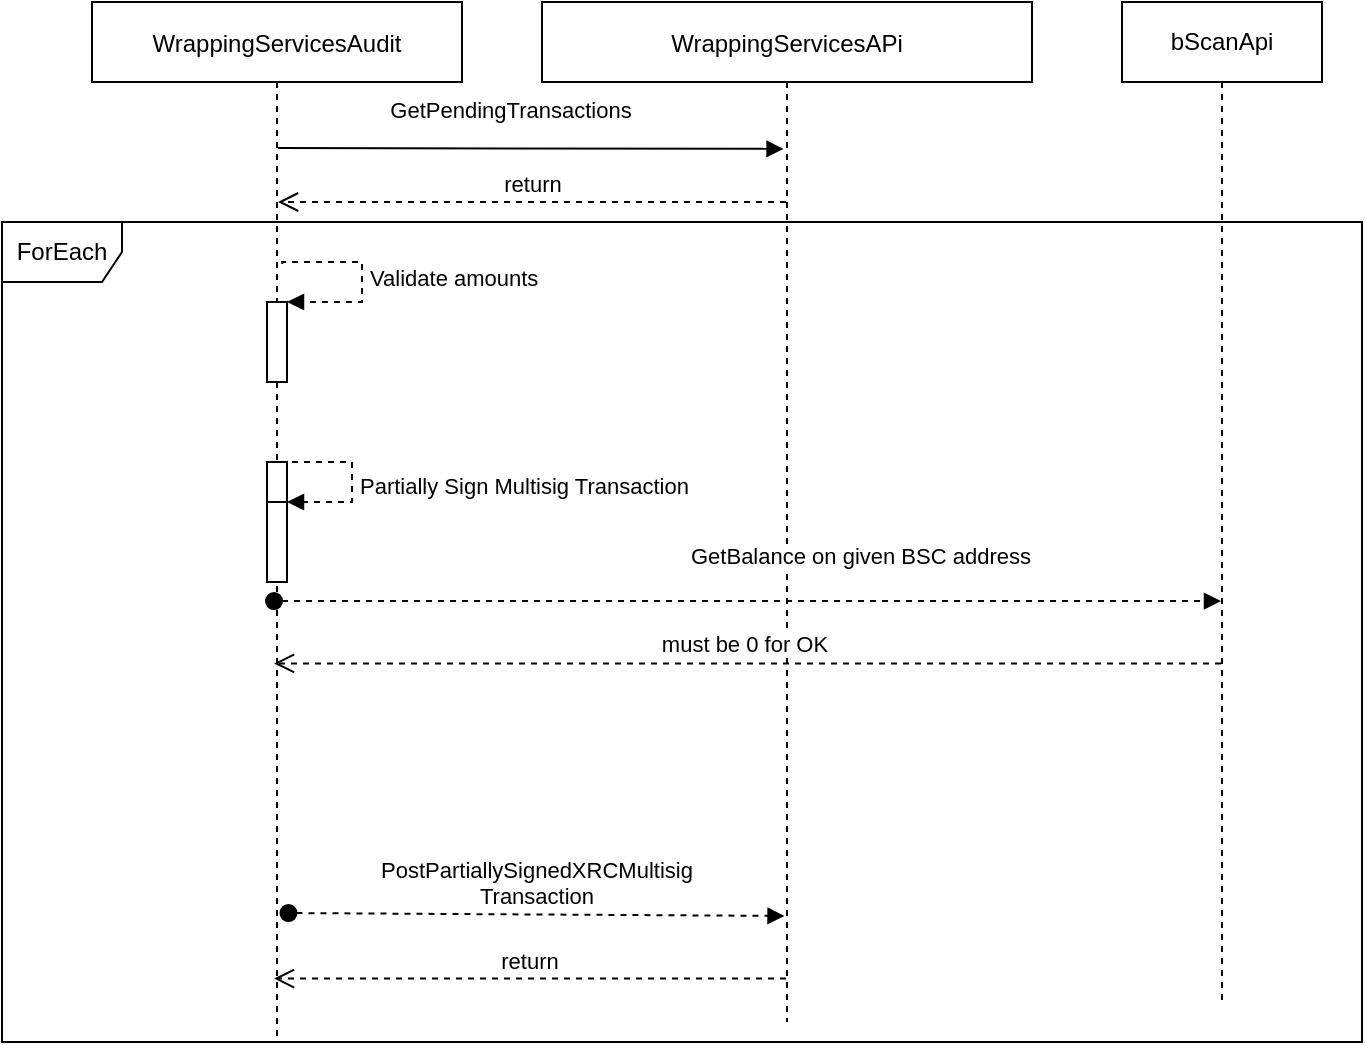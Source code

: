 <mxfile version="15.7.2" type="device"><diagram id="kgpKYQtTHZ0yAKxKKP6v" name="Page-1"><mxGraphModel dx="1038" dy="556" grid="1" gridSize="10" guides="1" tooltips="1" connect="1" arrows="1" fold="1" page="1" pageScale="1" pageWidth="850" pageHeight="1100" math="0" shadow="0"><root><mxCell id="0"/><mxCell id="1" parent="0"/><mxCell id="3nuBFxr9cyL0pnOWT2aG-1" value="WrappingServicesAudit" style="shape=umlLifeline;perimeter=lifelinePerimeter;container=1;collapsible=0;recursiveResize=0;rounded=0;shadow=0;strokeWidth=1;" parent="1" vertex="1"><mxGeometry x="95" y="80" width="185" height="520" as="geometry"/></mxCell><mxCell id="ZHVNuqAs5PvbQHU_14se-10" value="" style="html=1;points=[];perimeter=orthogonalPerimeter;" vertex="1" parent="3nuBFxr9cyL0pnOWT2aG-1"><mxGeometry x="87.5" y="150" width="10" height="40" as="geometry"/></mxCell><mxCell id="ZHVNuqAs5PvbQHU_14se-11" value="Validate amounts" style="edgeStyle=orthogonalEdgeStyle;html=1;align=left;spacingLeft=2;endArrow=block;rounded=0;entryX=1;entryY=0;dashed=1;exitX=0.514;exitY=0.252;exitDx=0;exitDy=0;exitPerimeter=0;" edge="1" target="ZHVNuqAs5PvbQHU_14se-10" parent="3nuBFxr9cyL0pnOWT2aG-1" source="3nuBFxr9cyL0pnOWT2aG-1"><mxGeometry relative="1" as="geometry"><mxPoint x="105" y="130" as="sourcePoint"/><Array as="points"><mxPoint x="95" y="130"/><mxPoint x="135" y="130"/><mxPoint x="135" y="150"/></Array></mxGeometry></mxCell><mxCell id="ZHVNuqAs5PvbQHU_14se-12" value="" style="html=1;points=[];perimeter=orthogonalPerimeter;" vertex="1" parent="3nuBFxr9cyL0pnOWT2aG-1"><mxGeometry x="87.5" y="230" width="10" height="40" as="geometry"/></mxCell><mxCell id="ZHVNuqAs5PvbQHU_14se-14" value="" style="html=1;points=[];perimeter=orthogonalPerimeter;" vertex="1" parent="3nuBFxr9cyL0pnOWT2aG-1"><mxGeometry x="87.5" y="250" width="10" height="40" as="geometry"/></mxCell><mxCell id="ZHVNuqAs5PvbQHU_14se-15" value="Partially Sign Multisig Transaction" style="edgeStyle=orthogonalEdgeStyle;html=1;align=left;spacingLeft=2;endArrow=block;rounded=0;entryX=1;entryY=0;dashed=1;" edge="1" target="ZHVNuqAs5PvbQHU_14se-14" parent="3nuBFxr9cyL0pnOWT2aG-1"><mxGeometry relative="1" as="geometry"><mxPoint x="100" y="230" as="sourcePoint"/><Array as="points"><mxPoint x="130" y="230"/></Array></mxGeometry></mxCell><mxCell id="3nuBFxr9cyL0pnOWT2aG-5" value="WrappingServicesAPi" style="shape=umlLifeline;perimeter=lifelinePerimeter;container=1;collapsible=0;recursiveResize=0;rounded=0;shadow=0;strokeWidth=1;" parent="1" vertex="1"><mxGeometry x="320" y="80" width="245" height="510" as="geometry"/></mxCell><mxCell id="3nuBFxr9cyL0pnOWT2aG-7" value="return" style="verticalAlign=bottom;endArrow=open;dashed=1;endSize=8;shadow=0;strokeWidth=1;entryX=0.492;entryY=0.939;entryDx=0;entryDy=0;entryPerimeter=0;" parent="1" source="3nuBFxr9cyL0pnOWT2aG-5" target="3nuBFxr9cyL0pnOWT2aG-1" edge="1"><mxGeometry relative="1" as="geometry"><mxPoint x="275" y="236" as="targetPoint"/></mxGeometry></mxCell><mxCell id="3nuBFxr9cyL0pnOWT2aG-8" value="GetPendingTransactions" style="verticalAlign=bottom;endArrow=block;entryX=0.493;entryY=0.144;shadow=0;strokeWidth=1;entryDx=0;entryDy=0;entryPerimeter=0;" parent="1" target="3nuBFxr9cyL0pnOWT2aG-5" edge="1"><mxGeometry x="-0.08" y="10" relative="1" as="geometry"><mxPoint x="188" y="153" as="sourcePoint"/><mxPoint as="offset"/></mxGeometry></mxCell><mxCell id="ZHVNuqAs5PvbQHU_14se-9" value="PostPartiallySignedXRCMultisig&lt;br&gt;Transaction" style="html=1;verticalAlign=bottom;startArrow=oval;startFill=1;endArrow=block;startSize=8;rounded=0;dashed=1;exitX=0.531;exitY=0.876;exitDx=0;exitDy=0;exitPerimeter=0;entryX=0.495;entryY=0.896;entryDx=0;entryDy=0;entryPerimeter=0;" edge="1" parent="1" source="3nuBFxr9cyL0pnOWT2aG-1" target="3nuBFxr9cyL0pnOWT2aG-5"><mxGeometry width="60" relative="1" as="geometry"><mxPoint x="390" y="330" as="sourcePoint"/><mxPoint x="443" y="594" as="targetPoint"/></mxGeometry></mxCell><mxCell id="ZHVNuqAs5PvbQHU_14se-4" value="return" style="html=1;verticalAlign=bottom;endArrow=open;dashed=1;endSize=8;rounded=0;" edge="1" parent="1" source="3nuBFxr9cyL0pnOWT2aG-5"><mxGeometry relative="1" as="geometry"><mxPoint x="500" y="200" as="sourcePoint"/><mxPoint x="188" y="180" as="targetPoint"/><Array as="points"><mxPoint x="390" y="180"/></Array></mxGeometry></mxCell><mxCell id="ZHVNuqAs5PvbQHU_14se-16" value="bScanApi" style="shape=umlLifeline;perimeter=lifelinePerimeter;whiteSpace=wrap;html=1;container=1;collapsible=0;recursiveResize=0;outlineConnect=0;" vertex="1" parent="1"><mxGeometry x="610" y="80" width="100" height="500" as="geometry"/></mxCell><mxCell id="ZHVNuqAs5PvbQHU_14se-18" value="GetBalance on given BSC address" style="html=1;verticalAlign=bottom;startArrow=oval;startFill=1;endArrow=block;startSize=8;rounded=0;dashed=1;exitX=0.492;exitY=0.576;exitDx=0;exitDy=0;exitPerimeter=0;" edge="1" parent="1" source="3nuBFxr9cyL0pnOWT2aG-1" target="ZHVNuqAs5PvbQHU_14se-16"><mxGeometry x="0.237" y="14" width="60" relative="1" as="geometry"><mxPoint x="270" y="480" as="sourcePoint"/><mxPoint x="330" y="480" as="targetPoint"/><mxPoint as="offset"/></mxGeometry></mxCell><mxCell id="ZHVNuqAs5PvbQHU_14se-19" value="must be 0 for OK" style="html=1;verticalAlign=bottom;endArrow=open;dashed=1;endSize=8;rounded=0;entryX=0.492;entryY=0.636;entryDx=0;entryDy=0;entryPerimeter=0;" edge="1" parent="1" source="ZHVNuqAs5PvbQHU_14se-16" target="3nuBFxr9cyL0pnOWT2aG-1"><mxGeometry x="0.012" y="-1" relative="1" as="geometry"><mxPoint x="340" y="480" as="sourcePoint"/><mxPoint x="260" y="480" as="targetPoint"/><mxPoint x="1" as="offset"/></mxGeometry></mxCell><mxCell id="ZHVNuqAs5PvbQHU_14se-20" value="ForEach" style="shape=umlFrame;whiteSpace=wrap;html=1;" vertex="1" parent="1"><mxGeometry x="50" y="190" width="680" height="410" as="geometry"/></mxCell></root></mxGraphModel></diagram></mxfile>